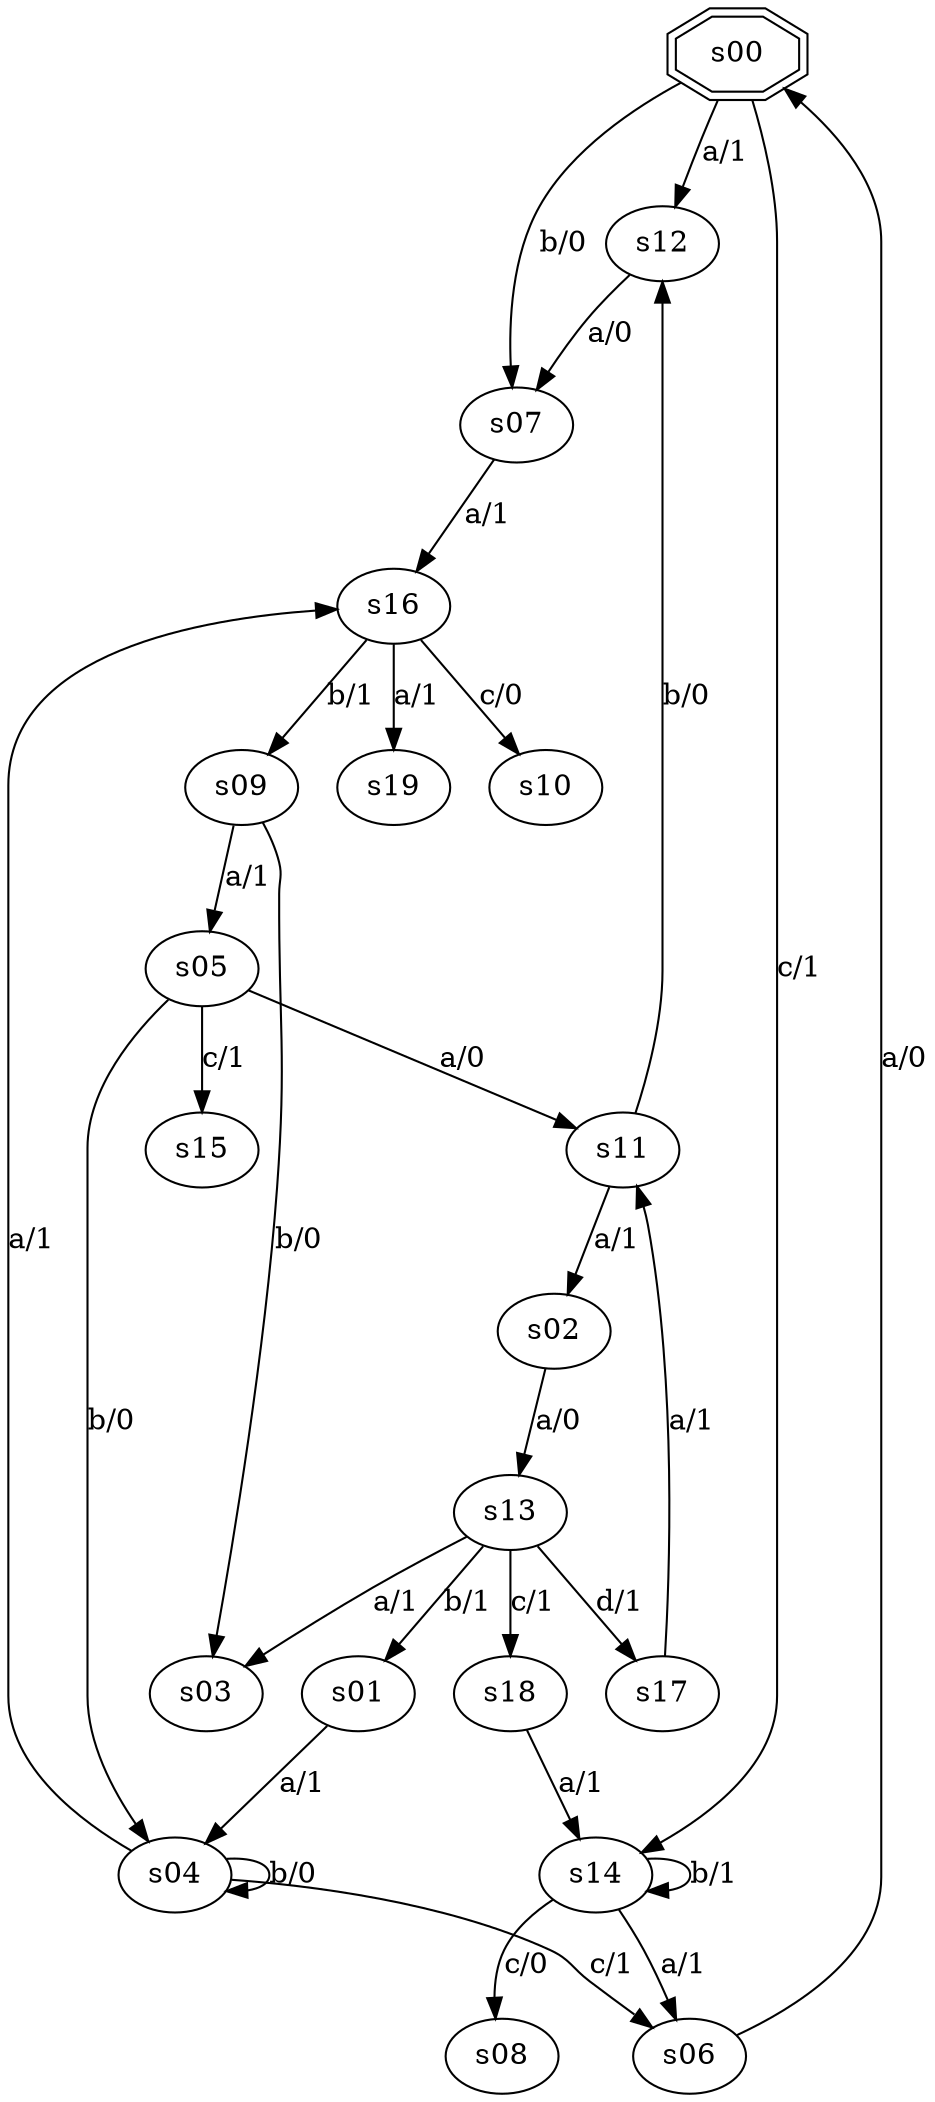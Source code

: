 digraph graph_004 {
	s00 -> s12 [label="a/1"];
	s00 -> s07 [label="b/0"];
	s00 -> s14 [label="c/1"];
	s01 -> s04 [label="a/1"];
	s02 -> s13 [label="a/0"];
	s04 -> s16 [label="a/1"];
	s04 -> s04 [label="b/0"];
	s04 -> s06 [label="c/1"];
	s05 -> s11 [label="a/0"];
	s05 -> s04 [label="b/0"];
	s05 -> s15 [label="c/1"];
	s06 -> s00 [label="a/0"];
	s07 -> s16 [label="a/1"];
	s09 -> s05 [label="a/1"];
	s09 -> s03 [label="b/0"];
	s11 -> s02 [label="a/1"];
	s11 -> s12 [label="b/0"];
	s12 -> s07 [label="a/0"];
	s13 -> s03 [label="a/1"];
	s13 -> s01 [label="b/1"];
	s13 -> s18 [label="c/1"];
	s13 -> s17 [label="d/1"];
	s14 -> s06 [label="a/1"];
	s14 -> s14 [label="b/1"];
	s14 -> s08 [label="c/0"];
	s16 -> s19 [label="a/1"];
	s16 -> s09 [label="b/1"];
	s16 -> s10 [label="c/0"];
	s17 -> s11 [label="a/1"];
	s18 -> s14 [label="a/1"];
	s00 [shape=doubleoctagon];
}